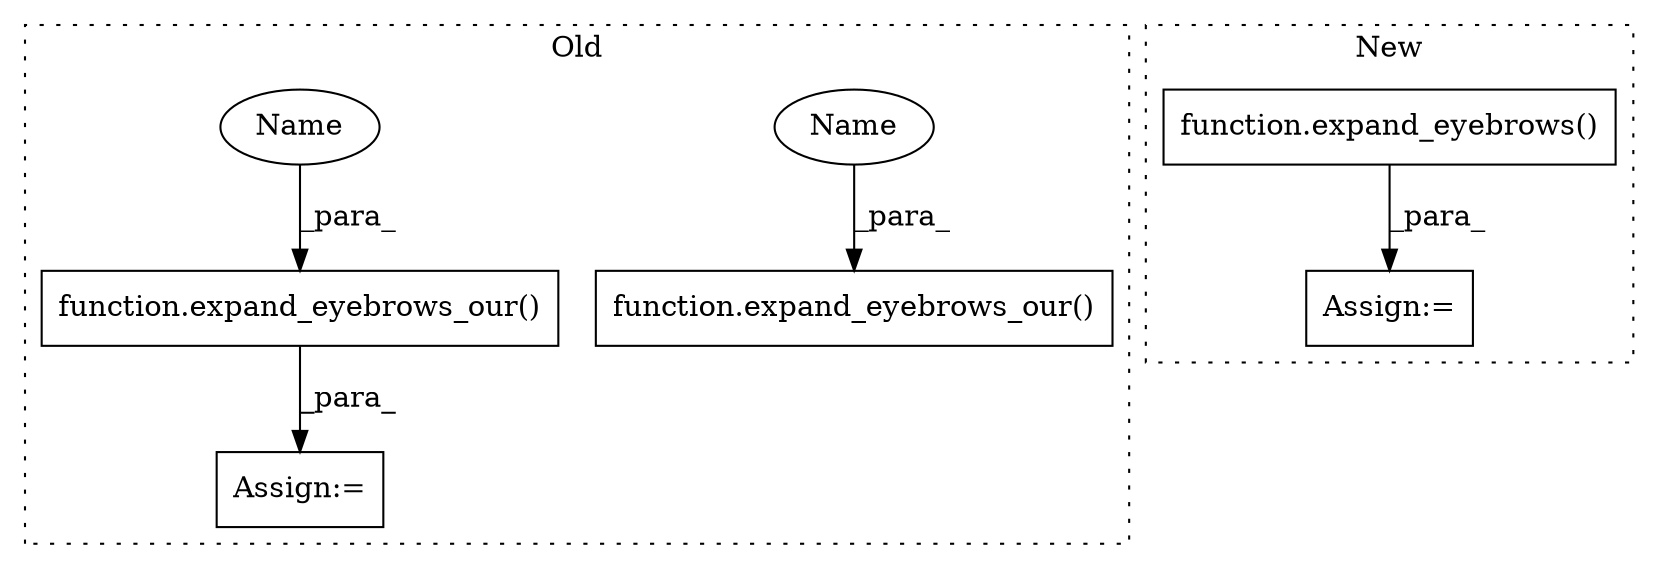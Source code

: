 digraph G {
subgraph cluster0 {
1 [label="function.expand_eyebrows_our()" a="75" s="2126,2155" l="20,26" shape="box"];
3 [label="function.expand_eyebrows_our()" a="75" s="2040,2069" l="20,26" shape="box"];
5 [label="Assign:=" a="68" s="2123" l="3" shape="box"];
6 [label="Name" a="87" s="2060" l="9" shape="ellipse"];
7 [label="Name" a="87" s="2146" l="9" shape="ellipse"];
label = "Old";
style="dotted";
}
subgraph cluster1 {
2 [label="function.expand_eyebrows()" a="75" s="2160,2185" l="16,42" shape="box"];
4 [label="Assign:=" a="68" s="2157" l="3" shape="box"];
label = "New";
style="dotted";
}
1 -> 5 [label="_para_"];
2 -> 4 [label="_para_"];
6 -> 3 [label="_para_"];
7 -> 1 [label="_para_"];
}